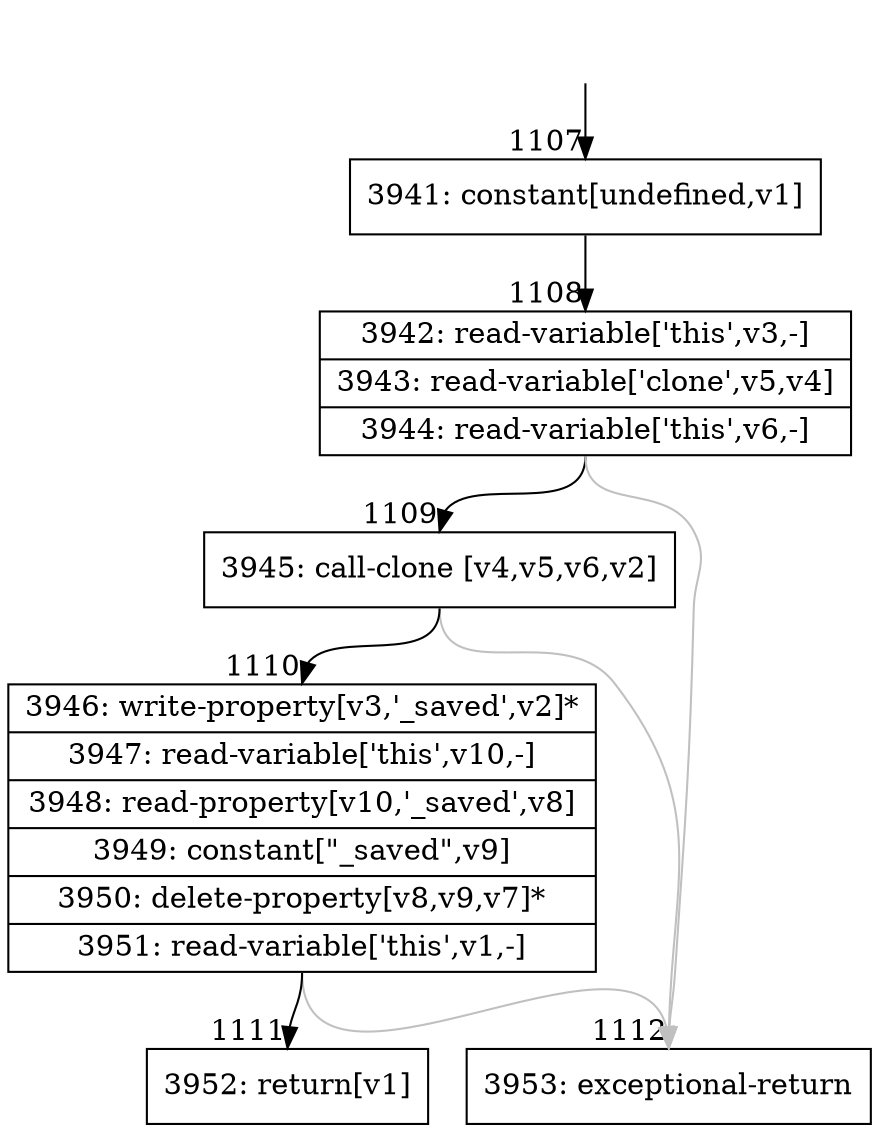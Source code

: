 digraph {
rankdir="TD"
BB_entry116[shape=none,label=""];
BB_entry116 -> BB1107 [tailport=s, headport=n, headlabel="    1107"]
BB1107 [shape=record label="{3941: constant[undefined,v1]}" ] 
BB1107 -> BB1108 [tailport=s, headport=n, headlabel="      1108"]
BB1108 [shape=record label="{3942: read-variable['this',v3,-]|3943: read-variable['clone',v5,v4]|3944: read-variable['this',v6,-]}" ] 
BB1108 -> BB1109 [tailport=s, headport=n, headlabel="      1109"]
BB1108 -> BB1112 [tailport=s, headport=n, color=gray, headlabel="      1112"]
BB1109 [shape=record label="{3945: call-clone [v4,v5,v6,v2]}" ] 
BB1109 -> BB1110 [tailport=s, headport=n, headlabel="      1110"]
BB1109 -> BB1112 [tailport=s, headport=n, color=gray]
BB1110 [shape=record label="{3946: write-property[v3,'_saved',v2]*|3947: read-variable['this',v10,-]|3948: read-property[v10,'_saved',v8]|3949: constant[\"_saved\",v9]|3950: delete-property[v8,v9,v7]*|3951: read-variable['this',v1,-]}" ] 
BB1110 -> BB1111 [tailport=s, headport=n, headlabel="      1111"]
BB1110 -> BB1112 [tailport=s, headport=n, color=gray]
BB1111 [shape=record label="{3952: return[v1]}" ] 
BB1112 [shape=record label="{3953: exceptional-return}" ] 
//#$~ 1114
}
